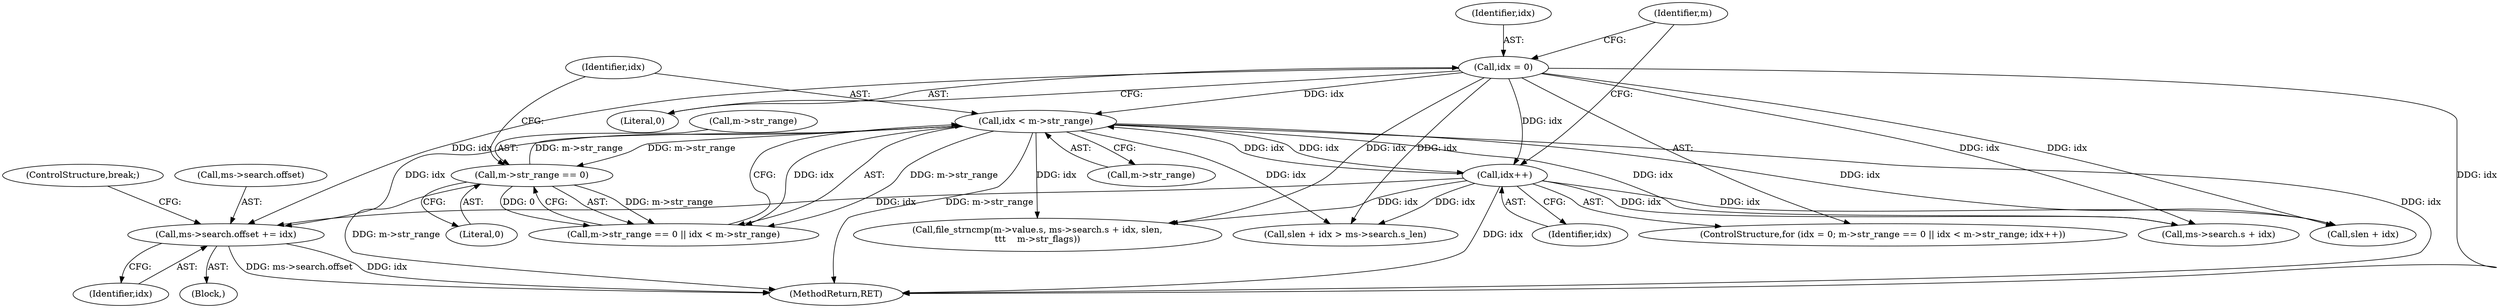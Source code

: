 digraph "0_file_4a284c89d6ef11aca34da65da7d673050a5ea320_1@pointer" {
"1000458" [label="(Call,ms->search.offset += idx)"];
"1000406" [label="(Call,idx = 0)"];
"1000415" [label="(Call,idx < m->str_range)"];
"1000420" [label="(Call,idx++)"];
"1000410" [label="(Call,m->str_range == 0)"];
"1000416" [label="(Identifier,idx)"];
"1000412" [label="(Identifier,m)"];
"1000436" [label="(Call,file_strncmp(m->value.s, ms->search.s + idx, slen,\n\t\t\t    m->str_flags))"];
"1000425" [label="(Call,slen + idx)"];
"1000980" [label="(MethodReturn,RET)"];
"1000464" [label="(Identifier,idx)"];
"1000414" [label="(Literal,0)"];
"1000458" [label="(Call,ms->search.offset += idx)"];
"1000457" [label="(Block,)"];
"1000405" [label="(ControlStructure,for (idx = 0; m->str_range == 0 || idx < m->str_range; idx++))"];
"1000408" [label="(Literal,0)"];
"1000421" [label="(Identifier,idx)"];
"1000411" [label="(Call,m->str_range)"];
"1000465" [label="(ControlStructure,break;)"];
"1000459" [label="(Call,ms->search.offset)"];
"1000410" [label="(Call,m->str_range == 0)"];
"1000424" [label="(Call,slen + idx > ms->search.s_len)"];
"1000407" [label="(Identifier,idx)"];
"1000409" [label="(Call,m->str_range == 0 || idx < m->str_range)"];
"1000420" [label="(Call,idx++)"];
"1000415" [label="(Call,idx < m->str_range)"];
"1000417" [label="(Call,m->str_range)"];
"1000406" [label="(Call,idx = 0)"];
"1000442" [label="(Call,ms->search.s + idx)"];
"1000458" -> "1000457"  [label="AST: "];
"1000458" -> "1000464"  [label="CFG: "];
"1000459" -> "1000458"  [label="AST: "];
"1000464" -> "1000458"  [label="AST: "];
"1000465" -> "1000458"  [label="CFG: "];
"1000458" -> "1000980"  [label="DDG: ms->search.offset"];
"1000458" -> "1000980"  [label="DDG: idx"];
"1000406" -> "1000458"  [label="DDG: idx"];
"1000415" -> "1000458"  [label="DDG: idx"];
"1000420" -> "1000458"  [label="DDG: idx"];
"1000406" -> "1000405"  [label="AST: "];
"1000406" -> "1000408"  [label="CFG: "];
"1000407" -> "1000406"  [label="AST: "];
"1000408" -> "1000406"  [label="AST: "];
"1000412" -> "1000406"  [label="CFG: "];
"1000406" -> "1000980"  [label="DDG: idx"];
"1000406" -> "1000415"  [label="DDG: idx"];
"1000406" -> "1000420"  [label="DDG: idx"];
"1000406" -> "1000424"  [label="DDG: idx"];
"1000406" -> "1000425"  [label="DDG: idx"];
"1000406" -> "1000436"  [label="DDG: idx"];
"1000406" -> "1000442"  [label="DDG: idx"];
"1000415" -> "1000409"  [label="AST: "];
"1000415" -> "1000417"  [label="CFG: "];
"1000416" -> "1000415"  [label="AST: "];
"1000417" -> "1000415"  [label="AST: "];
"1000409" -> "1000415"  [label="CFG: "];
"1000415" -> "1000980"  [label="DDG: idx"];
"1000415" -> "1000980"  [label="DDG: m->str_range"];
"1000415" -> "1000410"  [label="DDG: m->str_range"];
"1000415" -> "1000409"  [label="DDG: idx"];
"1000415" -> "1000409"  [label="DDG: m->str_range"];
"1000420" -> "1000415"  [label="DDG: idx"];
"1000410" -> "1000415"  [label="DDG: m->str_range"];
"1000415" -> "1000420"  [label="DDG: idx"];
"1000415" -> "1000424"  [label="DDG: idx"];
"1000415" -> "1000425"  [label="DDG: idx"];
"1000415" -> "1000436"  [label="DDG: idx"];
"1000415" -> "1000442"  [label="DDG: idx"];
"1000420" -> "1000405"  [label="AST: "];
"1000420" -> "1000421"  [label="CFG: "];
"1000421" -> "1000420"  [label="AST: "];
"1000412" -> "1000420"  [label="CFG: "];
"1000420" -> "1000980"  [label="DDG: idx"];
"1000420" -> "1000424"  [label="DDG: idx"];
"1000420" -> "1000425"  [label="DDG: idx"];
"1000420" -> "1000436"  [label="DDG: idx"];
"1000420" -> "1000442"  [label="DDG: idx"];
"1000410" -> "1000409"  [label="AST: "];
"1000410" -> "1000414"  [label="CFG: "];
"1000411" -> "1000410"  [label="AST: "];
"1000414" -> "1000410"  [label="AST: "];
"1000416" -> "1000410"  [label="CFG: "];
"1000409" -> "1000410"  [label="CFG: "];
"1000410" -> "1000980"  [label="DDG: m->str_range"];
"1000410" -> "1000409"  [label="DDG: m->str_range"];
"1000410" -> "1000409"  [label="DDG: 0"];
}
